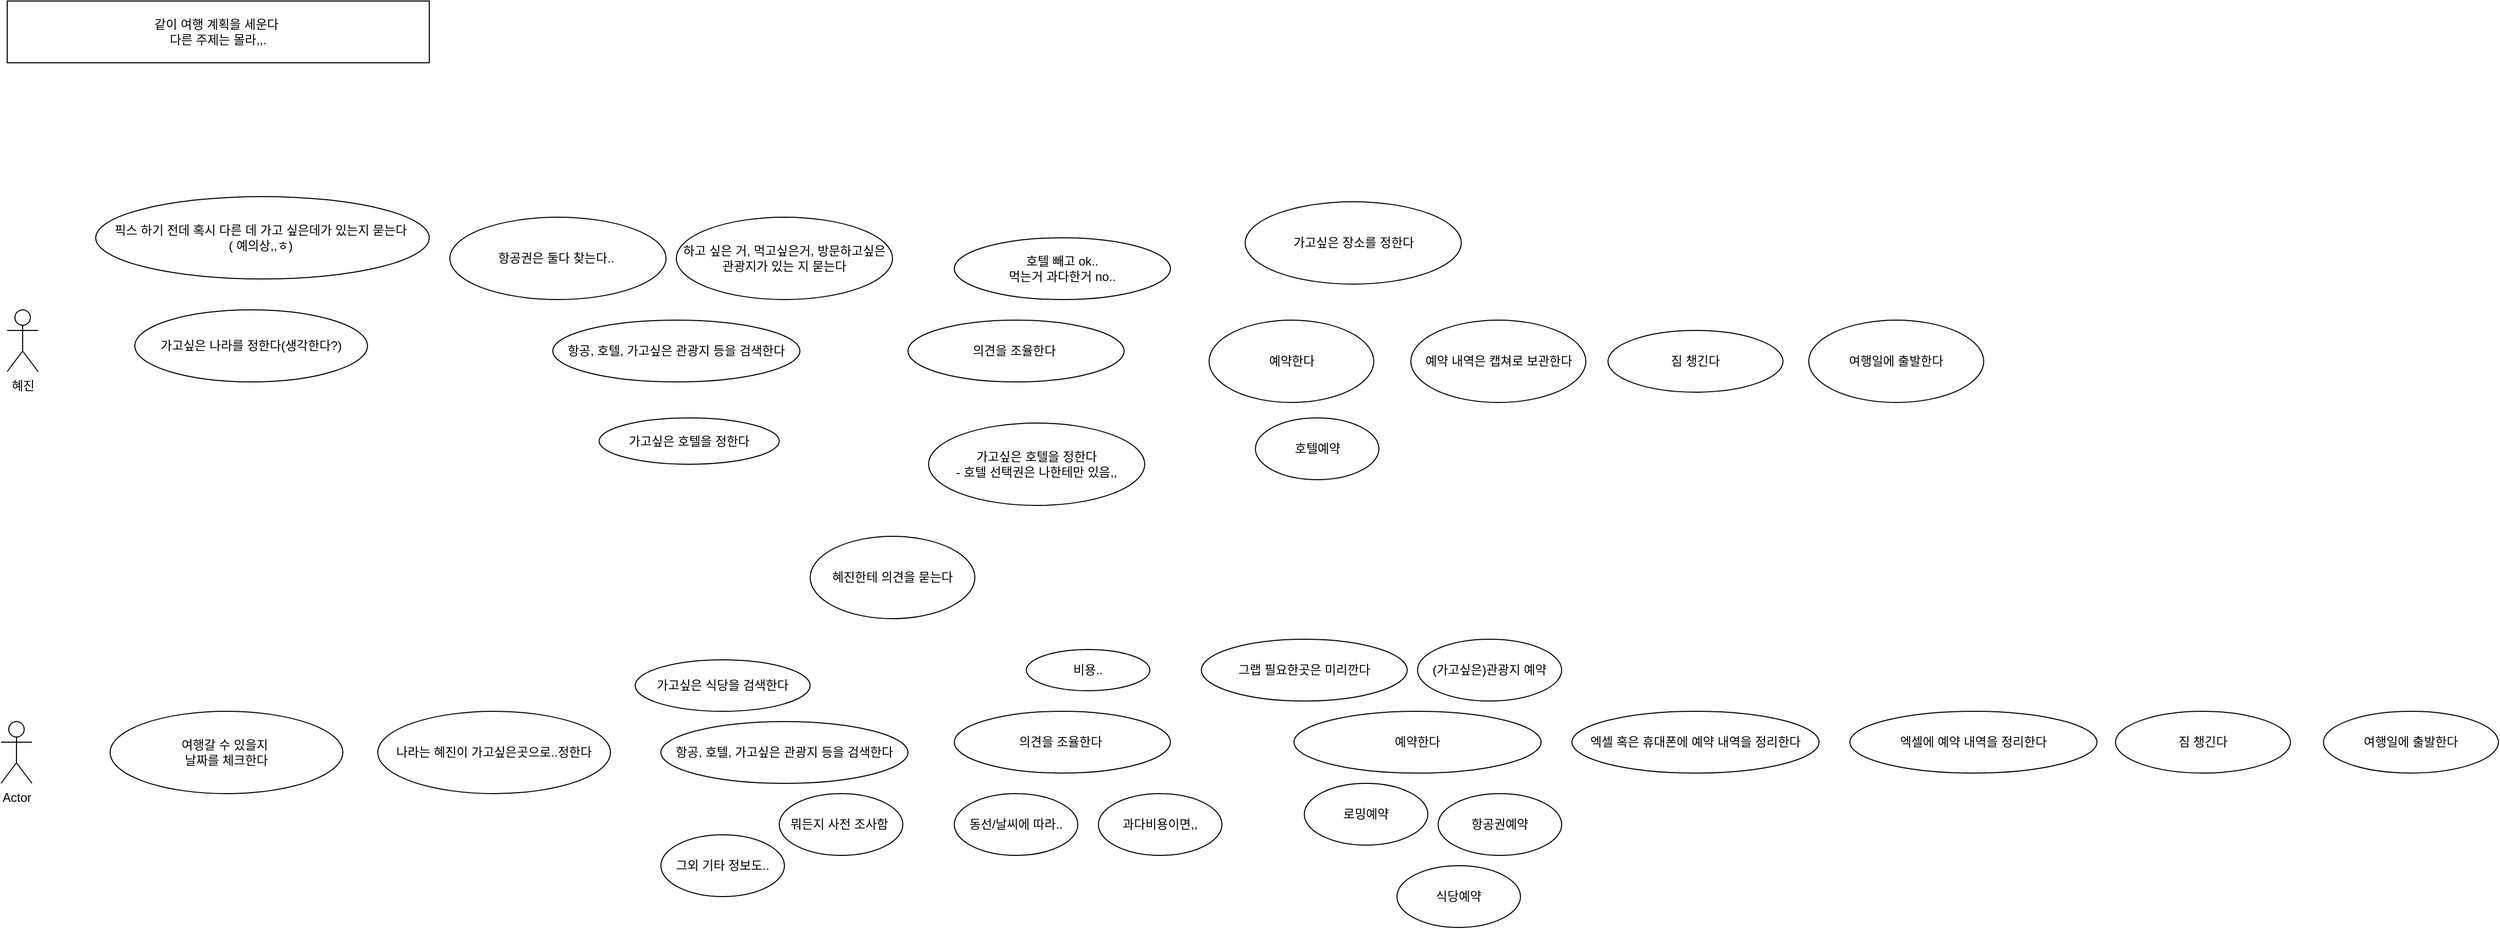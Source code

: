 <mxfile version="21.7.4" type="github">
  <diagram name="페이지-1" id="k2FcLoicwnxRyfrrzRYV">
    <mxGraphModel dx="1515" dy="576" grid="1" gridSize="10" guides="1" tooltips="1" connect="1" arrows="1" fold="1" page="1" pageScale="1" pageWidth="827" pageHeight="1169" math="0" shadow="0">
      <root>
        <mxCell id="0" />
        <mxCell id="1" parent="0" />
        <mxCell id="rPYXtISZH8Ec6PWSo8-g-1" value="혜진" style="shape=umlActor;verticalLabelPosition=bottom;verticalAlign=top;html=1;outlineConnect=0;" parent="1" vertex="1">
          <mxGeometry x="20" y="540" width="30" height="60" as="geometry" />
        </mxCell>
        <mxCell id="rPYXtISZH8Ec6PWSo8-g-2" value="Actor" style="shape=umlActor;verticalLabelPosition=bottom;verticalAlign=top;html=1;outlineConnect=0;" parent="1" vertex="1">
          <mxGeometry x="14" y="940" width="30" height="60" as="geometry" />
        </mxCell>
        <mxCell id="RUqWmiBKXHMPYA4MpKj5-1" value="가고싶은 나라를 정한다(생각한다?)" style="ellipse;whiteSpace=wrap;html=1;" parent="1" vertex="1">
          <mxGeometry x="144" y="540" width="226" height="70" as="geometry" />
        </mxCell>
        <mxCell id="RUqWmiBKXHMPYA4MpKj5-2" value="가고싶은 호텔을 정한다&lt;br&gt;- 호텔 선택권은 나한테만 있음,," style="ellipse;whiteSpace=wrap;html=1;" parent="1" vertex="1">
          <mxGeometry x="915" y="650" width="210" height="80" as="geometry" />
        </mxCell>
        <mxCell id="RUqWmiBKXHMPYA4MpKj5-3" value="같이 여행 계획을 세운다&amp;nbsp;&lt;br&gt;다른 주제는 몰라,,." style="rounded=0;whiteSpace=wrap;html=1;" parent="1" vertex="1">
          <mxGeometry x="20" y="240" width="410" height="60" as="geometry" />
        </mxCell>
        <mxCell id="RUqWmiBKXHMPYA4MpKj5-4" value="항공권은 둘다 찾는다..&amp;nbsp;" style="ellipse;whiteSpace=wrap;html=1;" parent="1" vertex="1">
          <mxGeometry x="450" y="450" width="210" height="80" as="geometry" />
        </mxCell>
        <mxCell id="RUqWmiBKXHMPYA4MpKj5-5" value="가고싶은 호텔을 정한다" style="ellipse;whiteSpace=wrap;html=1;" parent="1" vertex="1">
          <mxGeometry x="595" y="645" width="175" height="45" as="geometry" />
        </mxCell>
        <mxCell id="RUqWmiBKXHMPYA4MpKj5-6" value="가고싶은 장소를 정한다" style="ellipse;whiteSpace=wrap;html=1;" parent="1" vertex="1">
          <mxGeometry x="1222.5" y="435" width="210" height="80" as="geometry" />
        </mxCell>
        <mxCell id="RUqWmiBKXHMPYA4MpKj5-7" value="하고 싶은 거, 먹고싶은거, 방문하고싶은 관광지가 있는 지 묻는다" style="ellipse;whiteSpace=wrap;html=1;" parent="1" vertex="1">
          <mxGeometry x="670" y="450" width="210" height="80" as="geometry" />
        </mxCell>
        <mxCell id="RUqWmiBKXHMPYA4MpKj5-8" value="픽스 하기 전데 혹시 다른 데 가고 싶은데가 있는지 묻는다&amp;nbsp;&lt;br&gt;( 예의상,,ㅎ)&amp;nbsp;" style="ellipse;whiteSpace=wrap;html=1;" parent="1" vertex="1">
          <mxGeometry x="106" y="430" width="324" height="80" as="geometry" />
        </mxCell>
        <mxCell id="RUqWmiBKXHMPYA4MpKj5-9" value="여행일에 출발한다" style="ellipse;whiteSpace=wrap;html=1;" parent="1" vertex="1">
          <mxGeometry x="1770" y="550" width="170" height="80" as="geometry" />
        </mxCell>
        <mxCell id="vMS1KnMsAedpwqnBsjD3-1" value="의견을 조율한다&amp;nbsp;" style="ellipse;whiteSpace=wrap;html=1;" vertex="1" parent="1">
          <mxGeometry x="895" y="550" width="210" height="60" as="geometry" />
        </mxCell>
        <mxCell id="vMS1KnMsAedpwqnBsjD3-2" value="항공, 호텔, 가고싶은 관광지 등을 검색한다" style="ellipse;whiteSpace=wrap;html=1;" vertex="1" parent="1">
          <mxGeometry x="550" y="550" width="240" height="60" as="geometry" />
        </mxCell>
        <mxCell id="vMS1KnMsAedpwqnBsjD3-3" value="예약한다" style="ellipse;whiteSpace=wrap;html=1;" vertex="1" parent="1">
          <mxGeometry x="1187.5" y="550" width="160" height="80" as="geometry" />
        </mxCell>
        <mxCell id="vMS1KnMsAedpwqnBsjD3-4" value="여행갈 수 있을지&amp;nbsp;&lt;br&gt;날짜를 체크한다" style="ellipse;whiteSpace=wrap;html=1;" vertex="1" parent="1">
          <mxGeometry x="120" y="930" width="226" height="80" as="geometry" />
        </mxCell>
        <mxCell id="vMS1KnMsAedpwqnBsjD3-5" value="나라는 혜진이 가고싶은곳으로..정한다" style="ellipse;whiteSpace=wrap;html=1;" vertex="1" parent="1">
          <mxGeometry x="380" y="930" width="226" height="80" as="geometry" />
        </mxCell>
        <mxCell id="vMS1KnMsAedpwqnBsjD3-6" value="항공, 호텔, 가고싶은 관광지 등을 검색한다" style="ellipse;whiteSpace=wrap;html=1;" vertex="1" parent="1">
          <mxGeometry x="655" y="940" width="240" height="60" as="geometry" />
        </mxCell>
        <mxCell id="vMS1KnMsAedpwqnBsjD3-7" value="가고싶은 식당을 검색한다" style="ellipse;whiteSpace=wrap;html=1;" vertex="1" parent="1">
          <mxGeometry x="630" y="880" width="170" height="50" as="geometry" />
        </mxCell>
        <mxCell id="vMS1KnMsAedpwqnBsjD3-8" value="혜진한테 의견을 묻는다" style="ellipse;whiteSpace=wrap;html=1;" vertex="1" parent="1">
          <mxGeometry x="800" y="760" width="160" height="80" as="geometry" />
        </mxCell>
        <mxCell id="vMS1KnMsAedpwqnBsjD3-9" value="예약한다" style="ellipse;whiteSpace=wrap;html=1;" vertex="1" parent="1">
          <mxGeometry x="1270" y="930" width="240" height="60" as="geometry" />
        </mxCell>
        <mxCell id="vMS1KnMsAedpwqnBsjD3-10" value="엑셀 혹은 휴대폰에 예약 내역을 정리한다" style="ellipse;whiteSpace=wrap;html=1;" vertex="1" parent="1">
          <mxGeometry x="1540" y="930" width="240" height="60" as="geometry" />
        </mxCell>
        <mxCell id="vMS1KnMsAedpwqnBsjD3-11" value="엑셀에 예약 내역을 정리한다" style="ellipse;whiteSpace=wrap;html=1;" vertex="1" parent="1">
          <mxGeometry x="1810" y="930" width="240" height="60" as="geometry" />
        </mxCell>
        <mxCell id="vMS1KnMsAedpwqnBsjD3-12" value="그외 기타 정보도.." style="ellipse;whiteSpace=wrap;html=1;" vertex="1" parent="1">
          <mxGeometry x="655" y="1050" width="120" height="60" as="geometry" />
        </mxCell>
        <mxCell id="vMS1KnMsAedpwqnBsjD3-13" value="로밍예약" style="ellipse;whiteSpace=wrap;html=1;" vertex="1" parent="1">
          <mxGeometry x="1280" y="1000" width="120" height="60" as="geometry" />
        </mxCell>
        <mxCell id="vMS1KnMsAedpwqnBsjD3-14" value="항공권예약" style="ellipse;whiteSpace=wrap;html=1;" vertex="1" parent="1">
          <mxGeometry x="1410" y="1010" width="120" height="60" as="geometry" />
        </mxCell>
        <mxCell id="vMS1KnMsAedpwqnBsjD3-15" value="식당예약" style="ellipse;whiteSpace=wrap;html=1;" vertex="1" parent="1">
          <mxGeometry x="1370" y="1080" width="120" height="60" as="geometry" />
        </mxCell>
        <mxCell id="vMS1KnMsAedpwqnBsjD3-16" value="(가고싶은)관광지 예약" style="ellipse;whiteSpace=wrap;html=1;" vertex="1" parent="1">
          <mxGeometry x="1390" y="860" width="140" height="60" as="geometry" />
        </mxCell>
        <mxCell id="vMS1KnMsAedpwqnBsjD3-17" value="호텔예약" style="ellipse;whiteSpace=wrap;html=1;" vertex="1" parent="1">
          <mxGeometry x="1232.5" y="645" width="120" height="60" as="geometry" />
        </mxCell>
        <mxCell id="vMS1KnMsAedpwqnBsjD3-18" value="의견을 조율한다&amp;nbsp;" style="ellipse;whiteSpace=wrap;html=1;" vertex="1" parent="1">
          <mxGeometry x="940" y="930" width="210" height="60" as="geometry" />
        </mxCell>
        <mxCell id="vMS1KnMsAedpwqnBsjD3-19" value="동선/날씨에 따라.." style="ellipse;whiteSpace=wrap;html=1;" vertex="1" parent="1">
          <mxGeometry x="940" y="1010" width="120" height="60" as="geometry" />
        </mxCell>
        <mxCell id="vMS1KnMsAedpwqnBsjD3-20" value="과다비용이면,," style="ellipse;whiteSpace=wrap;html=1;" vertex="1" parent="1">
          <mxGeometry x="1080" y="1010" width="120" height="60" as="geometry" />
        </mxCell>
        <mxCell id="vMS1KnMsAedpwqnBsjD3-21" value="비용.." style="ellipse;whiteSpace=wrap;html=1;" vertex="1" parent="1">
          <mxGeometry x="1010" y="870" width="120" height="40" as="geometry" />
        </mxCell>
        <mxCell id="vMS1KnMsAedpwqnBsjD3-22" value="뭐든지 사전 조사함&amp;nbsp;" style="ellipse;whiteSpace=wrap;html=1;" vertex="1" parent="1">
          <mxGeometry x="770" y="1010" width="120" height="60" as="geometry" />
        </mxCell>
        <mxCell id="vMS1KnMsAedpwqnBsjD3-23" value="예약 내역은 캡쳐로 보관한다" style="ellipse;whiteSpace=wrap;html=1;" vertex="1" parent="1">
          <mxGeometry x="1383.5" y="550" width="170" height="80" as="geometry" />
        </mxCell>
        <mxCell id="vMS1KnMsAedpwqnBsjD3-25" value="그랩 필요한곳은 미리깐다" style="ellipse;whiteSpace=wrap;html=1;" vertex="1" parent="1">
          <mxGeometry x="1180" y="860" width="200" height="60" as="geometry" />
        </mxCell>
        <mxCell id="vMS1KnMsAedpwqnBsjD3-26" value="호텔 빼고 ok..&lt;br&gt;먹는거 과다한거 no.." style="ellipse;whiteSpace=wrap;html=1;" vertex="1" parent="1">
          <mxGeometry x="940" y="470" width="210" height="60" as="geometry" />
        </mxCell>
        <mxCell id="vMS1KnMsAedpwqnBsjD3-27" value="여행일에 출발한다" style="ellipse;whiteSpace=wrap;html=1;" vertex="1" parent="1">
          <mxGeometry x="2270" y="930" width="170" height="60" as="geometry" />
        </mxCell>
        <mxCell id="vMS1KnMsAedpwqnBsjD3-28" value="짐 챙긴다" style="ellipse;whiteSpace=wrap;html=1;" vertex="1" parent="1">
          <mxGeometry x="2068" y="930" width="170" height="60" as="geometry" />
        </mxCell>
        <mxCell id="vMS1KnMsAedpwqnBsjD3-29" value="짐 챙긴다" style="ellipse;whiteSpace=wrap;html=1;" vertex="1" parent="1">
          <mxGeometry x="1575" y="560" width="170" height="60" as="geometry" />
        </mxCell>
      </root>
    </mxGraphModel>
  </diagram>
</mxfile>
